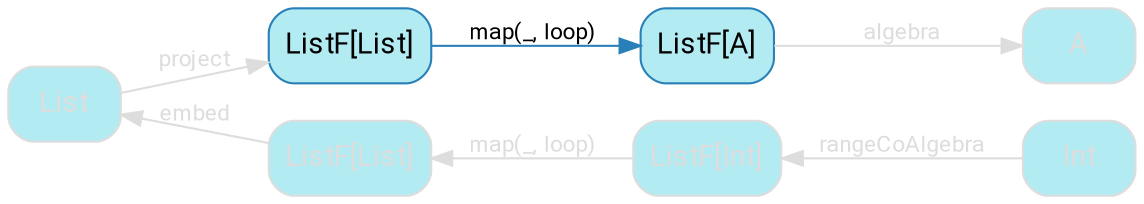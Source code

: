 digraph {
    bgcolor=transparent
    splines=false
    rankdir=LR
    rank=same

    // Default theme: disabled
    node[shape="rectangle" style="rounded,filled" color="#dddddd" fillcolor="#b2ebf2" fontcolor="#dddddd" fontname="Segoe UI,Roboto,Helvetica,Arial,sans-serif"]
    edge [color="#dddddd" fontcolor="#dddddd" fontname="Segoe UI,Roboto,Helvetica,Arial,sans-serif" fontsize=11]

    List

    subgraph FB_graph {
        anaFB[label="ListF[List]"]
        cataFB[label="ListF[List]" color="#2980B9" fillcolor="#b2ebf2" fontcolor="#000000"]
    }

    subgraph FA_graph {
        anaFA[label="ListF[Int]"]
        cataFA[label="ListF[A]" color="#2980B9" fillcolor="#b2ebf2" fontcolor="#000000"]
    }

    subgraph A_graph {
        anaA[label=Int]
        cataA[label=A]
    }

    List   -> cataFB[label=project]
    cataFB -> cataFA[label="map(_, loop)" color="#2980B9" fontcolor="#000000"]
    cataFA -> cataA[label=algebra]

    anaA  -> anaFA[label=rangeCoAlgebra]
    anaFA -> anaFB[label="map(_, loop)"]
    anaFB -> List[label=embed]

}
